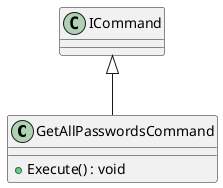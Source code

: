 @startuml
class GetAllPasswordsCommand {
    + Execute() : void
}
ICommand <|-- GetAllPasswordsCommand
@enduml
